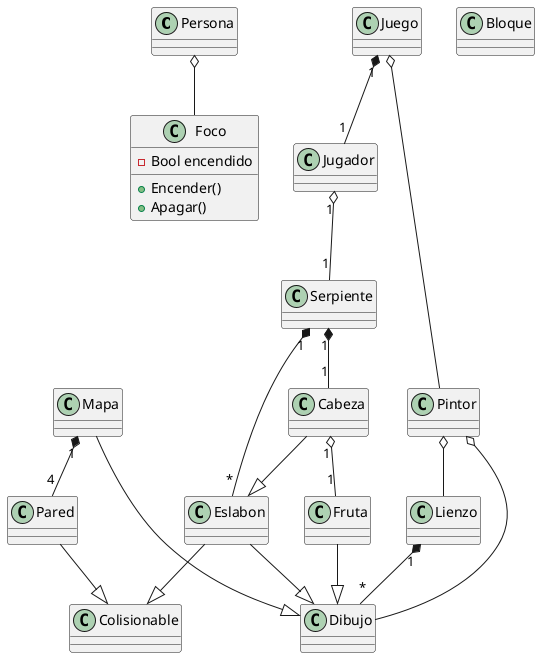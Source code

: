 @startuml Diagrama
class Persona
class Foco{
    - Bool encendido
    + Encender()
    + Apagar()
}
 class Juego
 class Mapa
 class Jugador 
 class Serpiente
 class Eslabon
 class Cabeza
 class Fruta
 class Bloque
 class Colisionable

 Juego "1" *-- "1" Jugador
 Jugador "1" o-- "1" Serpiente
 Serpiente "1" *-- "*" Eslabon
 Serpiente "1" *-- "1" Cabeza
 Cabeza --|> Eslabon
 Cabeza "1" o-- "1" Fruta
 Eslabon --|> Colisionable

 Pared --|> Colisionable
 Mapa "1" *-- "4" Pared

 class Lienzo
 class Dibujo
 class Pintor

 Lienzo "1" *-- "*" Dibujo
 Pintor o-- Dibujo
 Pintor o-- Lienzo
 Eslabon --|> Dibujo
 Juego o-- Pintor
 Mapa --|> Dibujo
 Fruta --|> Dibujo


Persona o-- Foco
@enduml